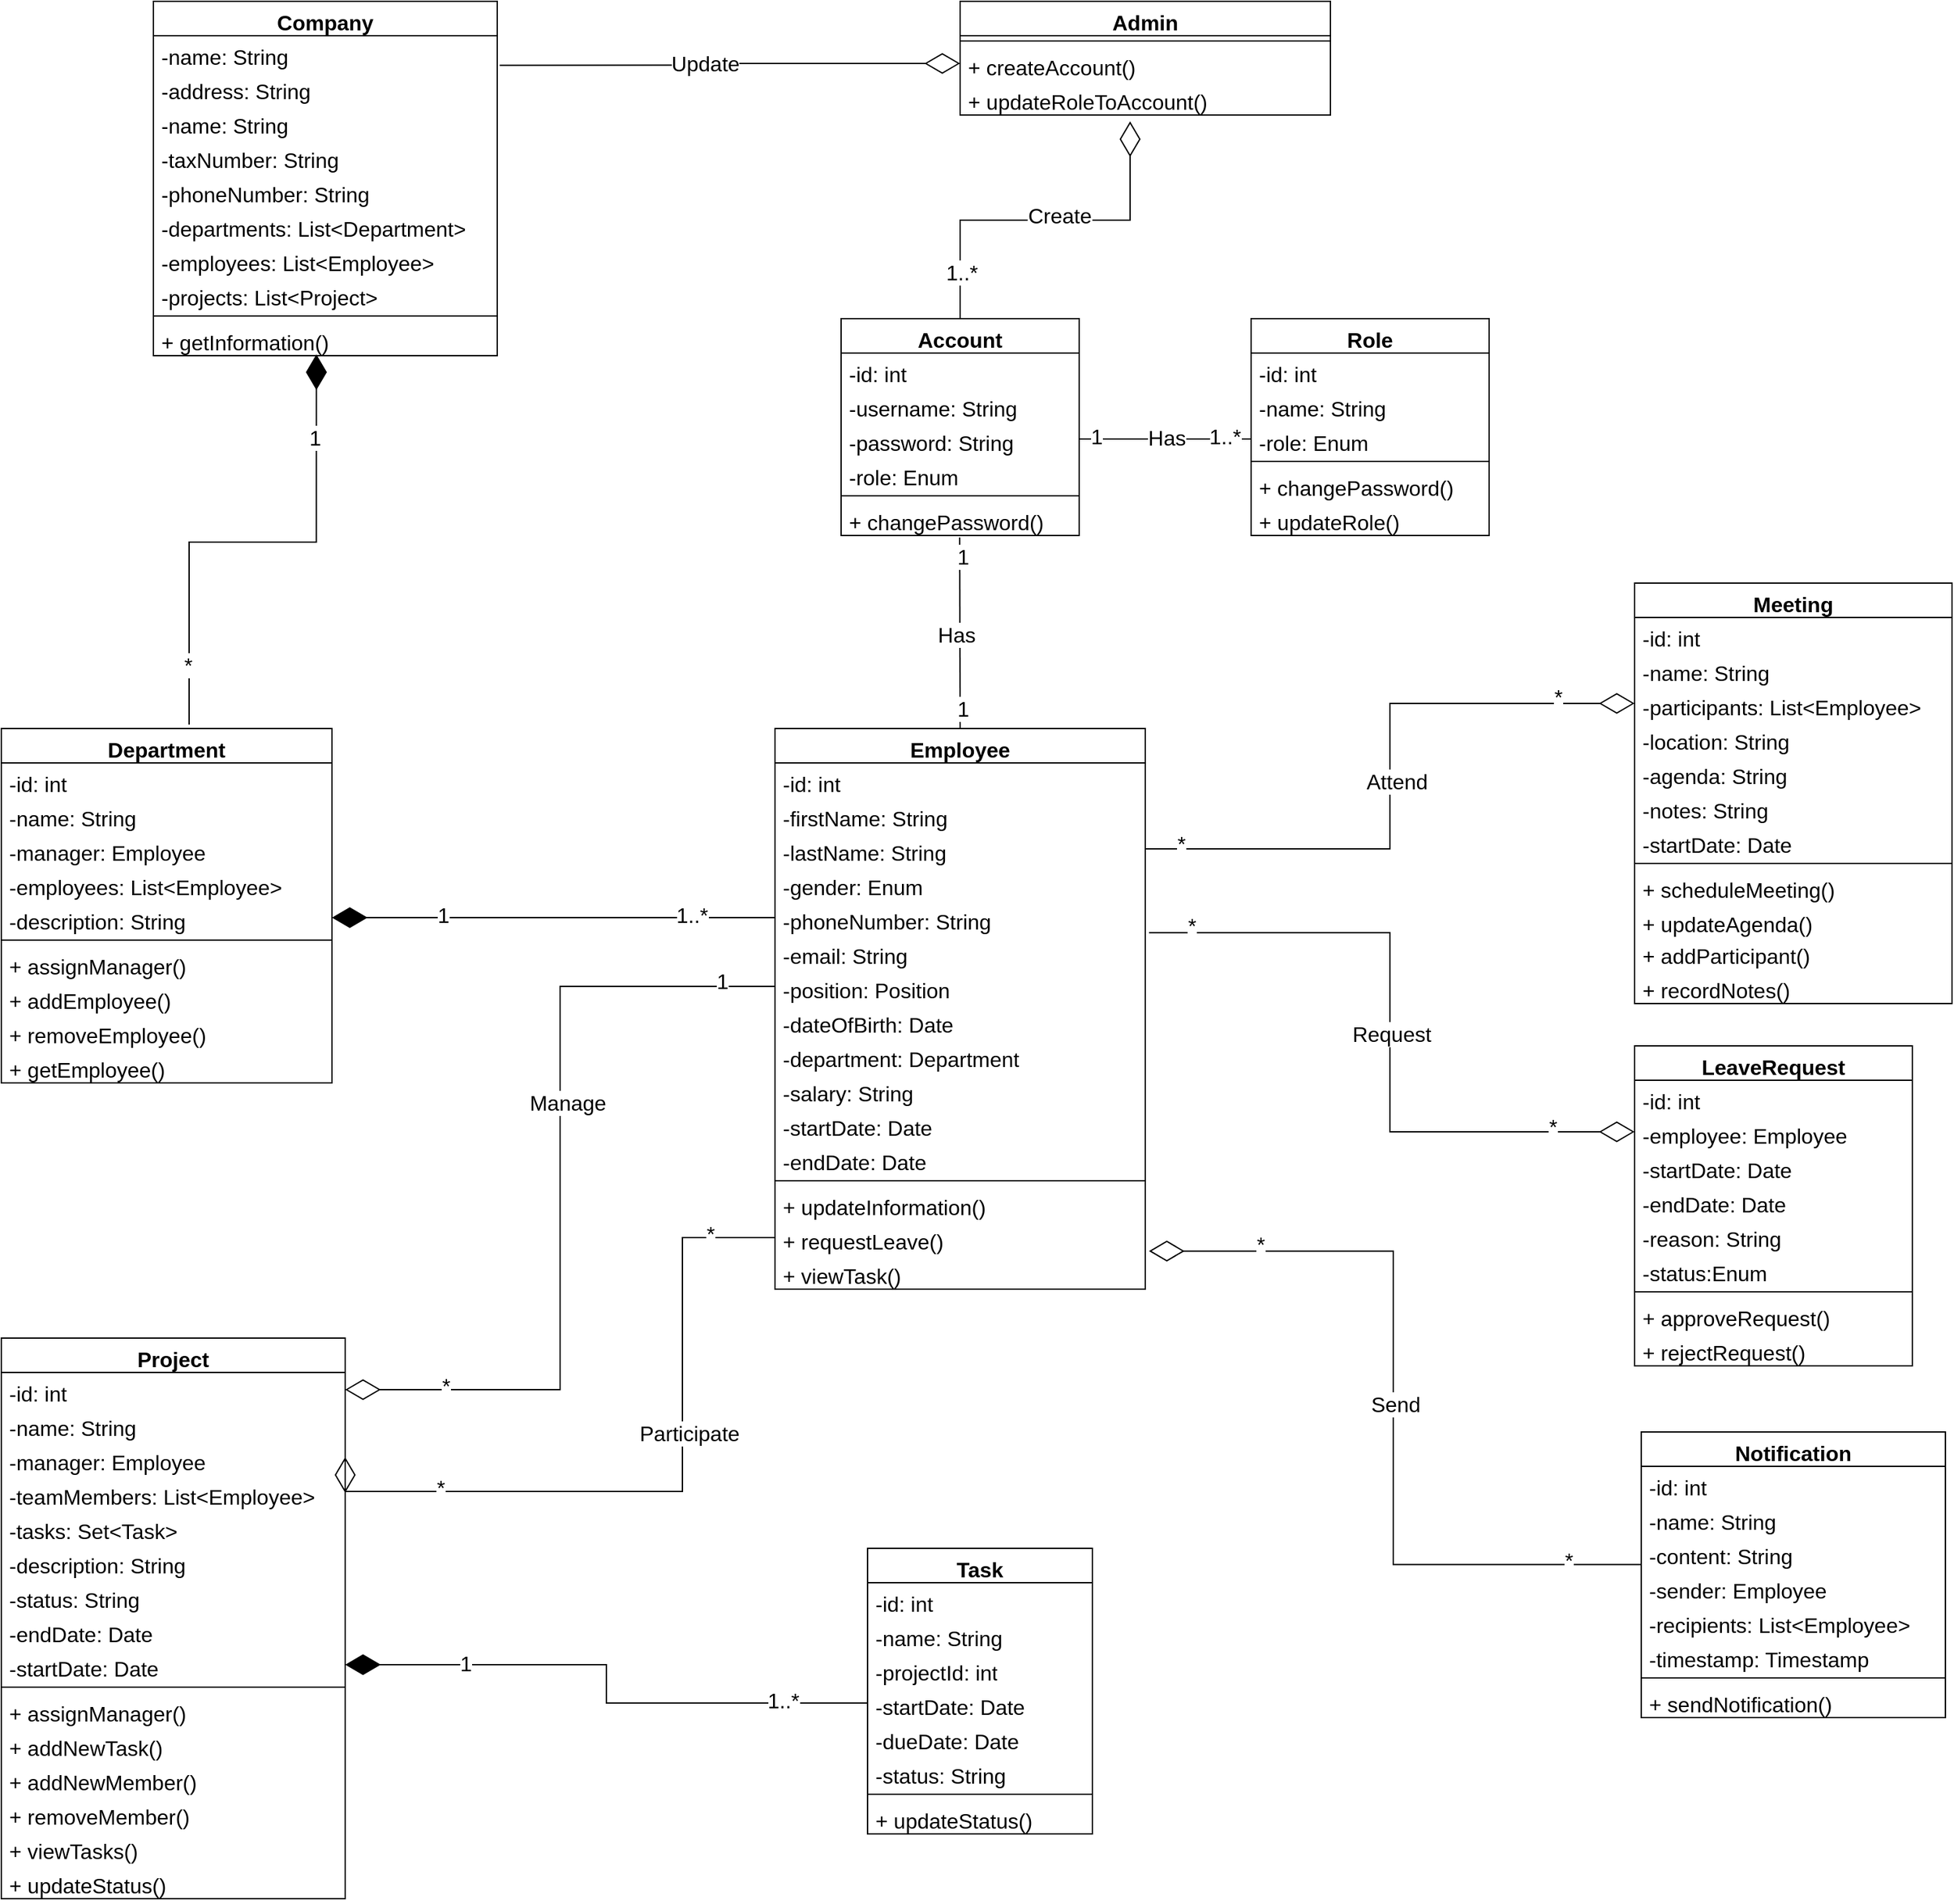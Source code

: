 <mxfile version="21.6.7" type="github">
  <diagram name="Page-1" id="ad52d381-51e7-2e0d-a935-2d0ddd2fd229">
    <mxGraphModel dx="1750" dy="3608" grid="1" gridSize="10" guides="1" tooltips="1" connect="1" arrows="1" fold="1" page="1" pageScale="1" pageWidth="1100" pageHeight="850" background="none" math="0" shadow="0">
      <root>
        <mxCell id="0" />
        <mxCell id="1" parent="0" />
        <mxCell id="5BiHEe_unOmntPOv5Vft-13" value="Company" style="swimlane;fontStyle=1;align=center;verticalAlign=top;childLayout=stackLayout;horizontal=1;startSize=26;horizontalStack=0;resizeParent=1;resizeParentMax=0;resizeLast=0;collapsible=1;marginBottom=0;whiteSpace=wrap;html=1;fontSize=16;" vertex="1" parent="1">
          <mxGeometry x="1040" y="-1860" width="260" height="268" as="geometry" />
        </mxCell>
        <mxCell id="5BiHEe_unOmntPOv5Vft-18" value="-name: String" style="text;strokeColor=none;fillColor=none;align=left;verticalAlign=top;spacingLeft=4;spacingRight=4;overflow=hidden;rotatable=0;points=[[0,0.5],[1,0.5]];portConstraint=eastwest;whiteSpace=wrap;html=1;fontSize=16;" vertex="1" parent="5BiHEe_unOmntPOv5Vft-13">
          <mxGeometry y="26" width="260" height="26" as="geometry" />
        </mxCell>
        <mxCell id="5BiHEe_unOmntPOv5Vft-14" value="-address: String" style="text;strokeColor=none;fillColor=none;align=left;verticalAlign=top;spacingLeft=4;spacingRight=4;overflow=hidden;rotatable=0;points=[[0,0.5],[1,0.5]];portConstraint=eastwest;whiteSpace=wrap;html=1;fontSize=16;" vertex="1" parent="5BiHEe_unOmntPOv5Vft-13">
          <mxGeometry y="52" width="260" height="26" as="geometry" />
        </mxCell>
        <mxCell id="5BiHEe_unOmntPOv5Vft-17" value="-name: String" style="text;strokeColor=none;fillColor=none;align=left;verticalAlign=top;spacingLeft=4;spacingRight=4;overflow=hidden;rotatable=0;points=[[0,0.5],[1,0.5]];portConstraint=eastwest;whiteSpace=wrap;html=1;fontSize=16;" vertex="1" parent="5BiHEe_unOmntPOv5Vft-13">
          <mxGeometry y="78" width="260" height="26" as="geometry" />
        </mxCell>
        <mxCell id="5BiHEe_unOmntPOv5Vft-45" value="-taxNumber:&amp;nbsp;String" style="text;strokeColor=none;fillColor=none;align=left;verticalAlign=top;spacingLeft=4;spacingRight=4;overflow=hidden;rotatable=0;points=[[0,0.5],[1,0.5]];portConstraint=eastwest;whiteSpace=wrap;html=1;fontSize=16;" vertex="1" parent="5BiHEe_unOmntPOv5Vft-13">
          <mxGeometry y="104" width="260" height="26" as="geometry" />
        </mxCell>
        <mxCell id="5BiHEe_unOmntPOv5Vft-44" value="-phoneNumber: String" style="text;strokeColor=none;fillColor=none;align=left;verticalAlign=top;spacingLeft=4;spacingRight=4;overflow=hidden;rotatable=0;points=[[0,0.5],[1,0.5]];portConstraint=eastwest;whiteSpace=wrap;html=1;fontSize=16;" vertex="1" parent="5BiHEe_unOmntPOv5Vft-13">
          <mxGeometry y="130" width="260" height="26" as="geometry" />
        </mxCell>
        <mxCell id="5BiHEe_unOmntPOv5Vft-46" value="-departments: List&amp;lt;Department&amp;gt;" style="text;strokeColor=none;fillColor=none;align=left;verticalAlign=top;spacingLeft=4;spacingRight=4;overflow=hidden;rotatable=0;points=[[0,0.5],[1,0.5]];portConstraint=eastwest;whiteSpace=wrap;html=1;fontSize=16;" vertex="1" parent="5BiHEe_unOmntPOv5Vft-13">
          <mxGeometry y="156" width="260" height="26" as="geometry" />
        </mxCell>
        <mxCell id="5BiHEe_unOmntPOv5Vft-47" value="-employees: List&amp;lt;Employee&amp;gt;" style="text;strokeColor=none;fillColor=none;align=left;verticalAlign=top;spacingLeft=4;spacingRight=4;overflow=hidden;rotatable=0;points=[[0,0.5],[1,0.5]];portConstraint=eastwest;whiteSpace=wrap;html=1;fontSize=16;" vertex="1" parent="5BiHEe_unOmntPOv5Vft-13">
          <mxGeometry y="182" width="260" height="26" as="geometry" />
        </mxCell>
        <mxCell id="5BiHEe_unOmntPOv5Vft-152" value="-projects: List&amp;lt;Project&amp;gt;" style="text;strokeColor=none;fillColor=none;align=left;verticalAlign=top;spacingLeft=4;spacingRight=4;overflow=hidden;rotatable=0;points=[[0,0.5],[1,0.5]];portConstraint=eastwest;whiteSpace=wrap;html=1;fontSize=16;" vertex="1" parent="5BiHEe_unOmntPOv5Vft-13">
          <mxGeometry y="208" width="260" height="26" as="geometry" />
        </mxCell>
        <mxCell id="5BiHEe_unOmntPOv5Vft-15" value="" style="line;strokeWidth=1;fillColor=none;align=left;verticalAlign=middle;spacingTop=-1;spacingLeft=3;spacingRight=3;rotatable=0;labelPosition=right;points=[];portConstraint=eastwest;strokeColor=inherit;fontSize=16;" vertex="1" parent="5BiHEe_unOmntPOv5Vft-13">
          <mxGeometry y="234" width="260" height="8" as="geometry" />
        </mxCell>
        <mxCell id="5BiHEe_unOmntPOv5Vft-16" value="+ getInformation()" style="text;strokeColor=none;fillColor=none;align=left;verticalAlign=top;spacingLeft=4;spacingRight=4;overflow=hidden;rotatable=0;points=[[0,0.5],[1,0.5]];portConstraint=eastwest;whiteSpace=wrap;html=1;fontSize=16;" vertex="1" parent="5BiHEe_unOmntPOv5Vft-13">
          <mxGeometry y="242" width="260" height="26" as="geometry" />
        </mxCell>
        <mxCell id="5BiHEe_unOmntPOv5Vft-20" value="Account" style="swimlane;fontStyle=1;align=center;verticalAlign=top;childLayout=stackLayout;horizontal=1;startSize=26;horizontalStack=0;resizeParent=1;resizeParentMax=0;resizeLast=0;collapsible=1;marginBottom=0;whiteSpace=wrap;html=1;fontSize=16;" vertex="1" parent="1">
          <mxGeometry x="1560" y="-1620" width="180" height="164" as="geometry" />
        </mxCell>
        <mxCell id="5BiHEe_unOmntPOv5Vft-21" value="-id: int" style="text;strokeColor=none;fillColor=none;align=left;verticalAlign=top;spacingLeft=4;spacingRight=4;overflow=hidden;rotatable=0;points=[[0,0.5],[1,0.5]];portConstraint=eastwest;whiteSpace=wrap;html=1;fontSize=16;" vertex="1" parent="5BiHEe_unOmntPOv5Vft-20">
          <mxGeometry y="26" width="180" height="26" as="geometry" />
        </mxCell>
        <mxCell id="5BiHEe_unOmntPOv5Vft-22" value="-username: String" style="text;strokeColor=none;fillColor=none;align=left;verticalAlign=top;spacingLeft=4;spacingRight=4;overflow=hidden;rotatable=0;points=[[0,0.5],[1,0.5]];portConstraint=eastwest;whiteSpace=wrap;html=1;fontSize=16;" vertex="1" parent="5BiHEe_unOmntPOv5Vft-20">
          <mxGeometry y="52" width="180" height="26" as="geometry" />
        </mxCell>
        <mxCell id="5BiHEe_unOmntPOv5Vft-26" value="-password: String" style="text;strokeColor=none;fillColor=none;align=left;verticalAlign=top;spacingLeft=4;spacingRight=4;overflow=hidden;rotatable=0;points=[[0,0.5],[1,0.5]];portConstraint=eastwest;whiteSpace=wrap;html=1;fontSize=16;" vertex="1" parent="5BiHEe_unOmntPOv5Vft-20">
          <mxGeometry y="78" width="180" height="26" as="geometry" />
        </mxCell>
        <mxCell id="5BiHEe_unOmntPOv5Vft-69" value="-role: Enum" style="text;strokeColor=none;fillColor=none;align=left;verticalAlign=top;spacingLeft=4;spacingRight=4;overflow=hidden;rotatable=0;points=[[0,0.5],[1,0.5]];portConstraint=eastwest;whiteSpace=wrap;html=1;fontSize=16;" vertex="1" parent="5BiHEe_unOmntPOv5Vft-20">
          <mxGeometry y="104" width="180" height="26" as="geometry" />
        </mxCell>
        <mxCell id="5BiHEe_unOmntPOv5Vft-23" value="" style="line;strokeWidth=1;fillColor=none;align=left;verticalAlign=middle;spacingTop=-1;spacingLeft=3;spacingRight=3;rotatable=0;labelPosition=right;points=[];portConstraint=eastwest;strokeColor=inherit;fontSize=16;" vertex="1" parent="5BiHEe_unOmntPOv5Vft-20">
          <mxGeometry y="130" width="180" height="8" as="geometry" />
        </mxCell>
        <mxCell id="5BiHEe_unOmntPOv5Vft-24" value="+ changePassword()" style="text;strokeColor=none;fillColor=none;align=left;verticalAlign=top;spacingLeft=4;spacingRight=4;overflow=hidden;rotatable=0;points=[[0,0.5],[1,0.5]];portConstraint=eastwest;whiteSpace=wrap;html=1;fontSize=16;" vertex="1" parent="5BiHEe_unOmntPOv5Vft-20">
          <mxGeometry y="138" width="180" height="26" as="geometry" />
        </mxCell>
        <mxCell id="5BiHEe_unOmntPOv5Vft-27" value="Employee" style="swimlane;fontStyle=1;align=center;verticalAlign=top;childLayout=stackLayout;horizontal=1;startSize=26;horizontalStack=0;resizeParent=1;resizeParentMax=0;resizeLast=0;collapsible=1;marginBottom=0;whiteSpace=wrap;html=1;fontSize=16;" vertex="1" parent="1">
          <mxGeometry x="1510" y="-1310" width="280" height="424" as="geometry">
            <mxRectangle x="510" y="110" width="120" height="30" as="alternateBounds" />
          </mxGeometry>
        </mxCell>
        <mxCell id="5BiHEe_unOmntPOv5Vft-28" value="-id: int" style="text;strokeColor=none;fillColor=none;align=left;verticalAlign=top;spacingLeft=4;spacingRight=4;overflow=hidden;rotatable=0;points=[[0,0.5],[1,0.5]];portConstraint=eastwest;whiteSpace=wrap;html=1;fontSize=16;" vertex="1" parent="5BiHEe_unOmntPOv5Vft-27">
          <mxGeometry y="26" width="280" height="26" as="geometry" />
        </mxCell>
        <mxCell id="5BiHEe_unOmntPOv5Vft-29" value="-firstName: String" style="text;strokeColor=none;fillColor=none;align=left;verticalAlign=top;spacingLeft=4;spacingRight=4;overflow=hidden;rotatable=0;points=[[0,0.5],[1,0.5]];portConstraint=eastwest;whiteSpace=wrap;html=1;fontSize=16;" vertex="1" parent="5BiHEe_unOmntPOv5Vft-27">
          <mxGeometry y="52" width="280" height="26" as="geometry" />
        </mxCell>
        <mxCell id="5BiHEe_unOmntPOv5Vft-34" value="-lastName: String" style="text;strokeColor=none;fillColor=none;align=left;verticalAlign=top;spacingLeft=4;spacingRight=4;overflow=hidden;rotatable=0;points=[[0,0.5],[1,0.5]];portConstraint=eastwest;whiteSpace=wrap;html=1;fontSize=16;" vertex="1" parent="5BiHEe_unOmntPOv5Vft-27">
          <mxGeometry y="78" width="280" height="26" as="geometry" />
        </mxCell>
        <mxCell id="5BiHEe_unOmntPOv5Vft-43" value="-gender: Enum" style="text;strokeColor=none;fillColor=none;align=left;verticalAlign=top;spacingLeft=4;spacingRight=4;overflow=hidden;rotatable=0;points=[[0,0.5],[1,0.5]];portConstraint=eastwest;whiteSpace=wrap;html=1;fontSize=16;" vertex="1" parent="5BiHEe_unOmntPOv5Vft-27">
          <mxGeometry y="104" width="280" height="26" as="geometry" />
        </mxCell>
        <mxCell id="5BiHEe_unOmntPOv5Vft-36" value="-phoneNumber: String" style="text;strokeColor=none;fillColor=none;align=left;verticalAlign=top;spacingLeft=4;spacingRight=4;overflow=hidden;rotatable=0;points=[[0,0.5],[1,0.5]];portConstraint=eastwest;whiteSpace=wrap;html=1;fontSize=16;" vertex="1" parent="5BiHEe_unOmntPOv5Vft-27">
          <mxGeometry y="130" width="280" height="26" as="geometry" />
        </mxCell>
        <mxCell id="5BiHEe_unOmntPOv5Vft-30" value="-email: String" style="text;strokeColor=none;fillColor=none;align=left;verticalAlign=top;spacingLeft=4;spacingRight=4;overflow=hidden;rotatable=0;points=[[0,0.5],[1,0.5]];portConstraint=eastwest;whiteSpace=wrap;html=1;fontSize=16;" vertex="1" parent="5BiHEe_unOmntPOv5Vft-27">
          <mxGeometry y="156" width="280" height="26" as="geometry" />
        </mxCell>
        <mxCell id="5BiHEe_unOmntPOv5Vft-38" value="-position: Position" style="text;strokeColor=none;fillColor=none;align=left;verticalAlign=top;spacingLeft=4;spacingRight=4;overflow=hidden;rotatable=0;points=[[0,0.5],[1,0.5]];portConstraint=eastwest;whiteSpace=wrap;html=1;fontSize=16;" vertex="1" parent="5BiHEe_unOmntPOv5Vft-27">
          <mxGeometry y="182" width="280" height="26" as="geometry" />
        </mxCell>
        <mxCell id="5BiHEe_unOmntPOv5Vft-37" value="-dateOfBirth: Date" style="text;strokeColor=none;fillColor=none;align=left;verticalAlign=top;spacingLeft=4;spacingRight=4;overflow=hidden;rotatable=0;points=[[0,0.5],[1,0.5]];portConstraint=eastwest;whiteSpace=wrap;html=1;fontSize=16;" vertex="1" parent="5BiHEe_unOmntPOv5Vft-27">
          <mxGeometry y="208" width="280" height="26" as="geometry" />
        </mxCell>
        <mxCell id="5BiHEe_unOmntPOv5Vft-39" value="-department: Department" style="text;strokeColor=none;fillColor=none;align=left;verticalAlign=top;spacingLeft=4;spacingRight=4;overflow=hidden;rotatable=0;points=[[0,0.5],[1,0.5]];portConstraint=eastwest;whiteSpace=wrap;html=1;fontSize=16;" vertex="1" parent="5BiHEe_unOmntPOv5Vft-27">
          <mxGeometry y="234" width="280" height="26" as="geometry" />
        </mxCell>
        <mxCell id="5BiHEe_unOmntPOv5Vft-40" value="-salary: String" style="text;strokeColor=none;fillColor=none;align=left;verticalAlign=top;spacingLeft=4;spacingRight=4;overflow=hidden;rotatable=0;points=[[0,0.5],[1,0.5]];portConstraint=eastwest;whiteSpace=wrap;html=1;fontSize=16;" vertex="1" parent="5BiHEe_unOmntPOv5Vft-27">
          <mxGeometry y="260" width="280" height="26" as="geometry" />
        </mxCell>
        <mxCell id="5BiHEe_unOmntPOv5Vft-41" value="-startDate: Date" style="text;strokeColor=none;fillColor=none;align=left;verticalAlign=top;spacingLeft=4;spacingRight=4;overflow=hidden;rotatable=0;points=[[0,0.5],[1,0.5]];portConstraint=eastwest;whiteSpace=wrap;html=1;fontSize=16;" vertex="1" parent="5BiHEe_unOmntPOv5Vft-27">
          <mxGeometry y="286" width="280" height="26" as="geometry" />
        </mxCell>
        <mxCell id="5BiHEe_unOmntPOv5Vft-42" value="-endDate: Date" style="text;strokeColor=none;fillColor=none;align=left;verticalAlign=top;spacingLeft=4;spacingRight=4;overflow=hidden;rotatable=0;points=[[0,0.5],[1,0.5]];portConstraint=eastwest;whiteSpace=wrap;html=1;fontSize=16;" vertex="1" parent="5BiHEe_unOmntPOv5Vft-27">
          <mxGeometry y="312" width="280" height="26" as="geometry" />
        </mxCell>
        <mxCell id="5BiHEe_unOmntPOv5Vft-31" value="" style="line;strokeWidth=1;fillColor=none;align=left;verticalAlign=middle;spacingTop=-1;spacingLeft=3;spacingRight=3;rotatable=0;labelPosition=right;points=[];portConstraint=eastwest;strokeColor=inherit;fontSize=16;" vertex="1" parent="5BiHEe_unOmntPOv5Vft-27">
          <mxGeometry y="338" width="280" height="8" as="geometry" />
        </mxCell>
        <mxCell id="5BiHEe_unOmntPOv5Vft-32" value="+ updateInformation()" style="text;strokeColor=none;fillColor=none;align=left;verticalAlign=top;spacingLeft=4;spacingRight=4;overflow=hidden;rotatable=0;points=[[0,0.5],[1,0.5]];portConstraint=eastwest;whiteSpace=wrap;html=1;fontSize=16;" vertex="1" parent="5BiHEe_unOmntPOv5Vft-27">
          <mxGeometry y="346" width="280" height="26" as="geometry" />
        </mxCell>
        <mxCell id="5BiHEe_unOmntPOv5Vft-148" value="+ requestLeave()" style="text;strokeColor=none;fillColor=none;align=left;verticalAlign=top;spacingLeft=4;spacingRight=4;overflow=hidden;rotatable=0;points=[[0,0.5],[1,0.5]];portConstraint=eastwest;whiteSpace=wrap;html=1;fontSize=16;" vertex="1" parent="5BiHEe_unOmntPOv5Vft-27">
          <mxGeometry y="372" width="280" height="26" as="geometry" />
        </mxCell>
        <mxCell id="5BiHEe_unOmntPOv5Vft-157" value="+ viewTask()" style="text;strokeColor=none;fillColor=none;align=left;verticalAlign=top;spacingLeft=4;spacingRight=4;overflow=hidden;rotatable=0;points=[[0,0.5],[1,0.5]];portConstraint=eastwest;whiteSpace=wrap;html=1;fontSize=16;" vertex="1" parent="5BiHEe_unOmntPOv5Vft-27">
          <mxGeometry y="398" width="280" height="26" as="geometry" />
        </mxCell>
        <mxCell id="5BiHEe_unOmntPOv5Vft-58" value="Department" style="swimlane;fontStyle=1;align=center;verticalAlign=top;childLayout=stackLayout;horizontal=1;startSize=26;horizontalStack=0;resizeParent=1;resizeParentMax=0;resizeLast=0;collapsible=1;marginBottom=0;whiteSpace=wrap;html=1;fontSize=16;" vertex="1" parent="1">
          <mxGeometry x="925" y="-1310" width="250" height="268" as="geometry" />
        </mxCell>
        <mxCell id="5BiHEe_unOmntPOv5Vft-68" value="-id: int" style="text;strokeColor=none;fillColor=none;align=left;verticalAlign=top;spacingLeft=4;spacingRight=4;overflow=hidden;rotatable=0;points=[[0,0.5],[1,0.5]];portConstraint=eastwest;whiteSpace=wrap;html=1;fontSize=16;" vertex="1" parent="5BiHEe_unOmntPOv5Vft-58">
          <mxGeometry y="26" width="250" height="26" as="geometry" />
        </mxCell>
        <mxCell id="5BiHEe_unOmntPOv5Vft-59" value="-name: String" style="text;strokeColor=none;fillColor=none;align=left;verticalAlign=top;spacingLeft=4;spacingRight=4;overflow=hidden;rotatable=0;points=[[0,0.5],[1,0.5]];portConstraint=eastwest;whiteSpace=wrap;html=1;fontSize=16;" vertex="1" parent="5BiHEe_unOmntPOv5Vft-58">
          <mxGeometry y="52" width="250" height="26" as="geometry" />
        </mxCell>
        <mxCell id="5BiHEe_unOmntPOv5Vft-60" value="-manager: Employee" style="text;strokeColor=none;fillColor=none;align=left;verticalAlign=top;spacingLeft=4;spacingRight=4;overflow=hidden;rotatable=0;points=[[0,0.5],[1,0.5]];portConstraint=eastwest;whiteSpace=wrap;html=1;fontSize=16;" vertex="1" parent="5BiHEe_unOmntPOv5Vft-58">
          <mxGeometry y="78" width="250" height="26" as="geometry" />
        </mxCell>
        <mxCell id="5BiHEe_unOmntPOv5Vft-61" value="-employees: List&amp;lt;Employee&amp;gt;" style="text;strokeColor=none;fillColor=none;align=left;verticalAlign=top;spacingLeft=4;spacingRight=4;overflow=hidden;rotatable=0;points=[[0,0.5],[1,0.5]];portConstraint=eastwest;whiteSpace=wrap;html=1;fontSize=16;" vertex="1" parent="5BiHEe_unOmntPOv5Vft-58">
          <mxGeometry y="104" width="250" height="26" as="geometry" />
        </mxCell>
        <mxCell id="5BiHEe_unOmntPOv5Vft-64" value="-description: String" style="text;strokeColor=none;fillColor=none;align=left;verticalAlign=top;spacingLeft=4;spacingRight=4;overflow=hidden;rotatable=0;points=[[0,0.5],[1,0.5]];portConstraint=eastwest;whiteSpace=wrap;html=1;fontSize=16;" vertex="1" parent="5BiHEe_unOmntPOv5Vft-58">
          <mxGeometry y="130" width="250" height="26" as="geometry" />
        </mxCell>
        <mxCell id="5BiHEe_unOmntPOv5Vft-66" value="" style="line;strokeWidth=1;fillColor=none;align=left;verticalAlign=middle;spacingTop=-1;spacingLeft=3;spacingRight=3;rotatable=0;labelPosition=right;points=[];portConstraint=eastwest;strokeColor=inherit;fontSize=16;" vertex="1" parent="5BiHEe_unOmntPOv5Vft-58">
          <mxGeometry y="156" width="250" height="8" as="geometry" />
        </mxCell>
        <mxCell id="5BiHEe_unOmntPOv5Vft-156" value="+&amp;nbsp;assignManager()" style="text;strokeColor=none;fillColor=none;align=left;verticalAlign=top;spacingLeft=4;spacingRight=4;overflow=hidden;rotatable=0;points=[[0,0.5],[1,0.5]];portConstraint=eastwest;whiteSpace=wrap;html=1;fontSize=16;" vertex="1" parent="5BiHEe_unOmntPOv5Vft-58">
          <mxGeometry y="164" width="250" height="26" as="geometry" />
        </mxCell>
        <mxCell id="5BiHEe_unOmntPOv5Vft-67" value="+ addEmployee()" style="text;strokeColor=none;fillColor=none;align=left;verticalAlign=top;spacingLeft=4;spacingRight=4;overflow=hidden;rotatable=0;points=[[0,0.5],[1,0.5]];portConstraint=eastwest;whiteSpace=wrap;html=1;fontSize=16;" vertex="1" parent="5BiHEe_unOmntPOv5Vft-58">
          <mxGeometry y="190" width="250" height="26" as="geometry" />
        </mxCell>
        <mxCell id="5BiHEe_unOmntPOv5Vft-150" value="+ removeEmployee()" style="text;strokeColor=none;fillColor=none;align=left;verticalAlign=top;spacingLeft=4;spacingRight=4;overflow=hidden;rotatable=0;points=[[0,0.5],[1,0.5]];portConstraint=eastwest;whiteSpace=wrap;html=1;fontSize=16;" vertex="1" parent="5BiHEe_unOmntPOv5Vft-58">
          <mxGeometry y="216" width="250" height="26" as="geometry" />
        </mxCell>
        <mxCell id="5BiHEe_unOmntPOv5Vft-151" value="+ getEmployee()" style="text;strokeColor=none;fillColor=none;align=left;verticalAlign=top;spacingLeft=4;spacingRight=4;overflow=hidden;rotatable=0;points=[[0,0.5],[1,0.5]];portConstraint=eastwest;whiteSpace=wrap;html=1;fontSize=16;" vertex="1" parent="5BiHEe_unOmntPOv5Vft-58">
          <mxGeometry y="242" width="250" height="26" as="geometry" />
        </mxCell>
        <mxCell id="5BiHEe_unOmntPOv5Vft-87" value="Project" style="swimlane;fontStyle=1;align=center;verticalAlign=top;childLayout=stackLayout;horizontal=1;startSize=26;horizontalStack=0;resizeParent=1;resizeParentMax=0;resizeLast=0;collapsible=1;marginBottom=0;whiteSpace=wrap;html=1;fontSize=16;" vertex="1" parent="1">
          <mxGeometry x="925" y="-849" width="260" height="424" as="geometry" />
        </mxCell>
        <mxCell id="5BiHEe_unOmntPOv5Vft-88" value="-id: int" style="text;strokeColor=none;fillColor=none;align=left;verticalAlign=top;spacingLeft=4;spacingRight=4;overflow=hidden;rotatable=0;points=[[0,0.5],[1,0.5]];portConstraint=eastwest;whiteSpace=wrap;html=1;fontSize=16;" vertex="1" parent="5BiHEe_unOmntPOv5Vft-87">
          <mxGeometry y="26" width="260" height="26" as="geometry" />
        </mxCell>
        <mxCell id="5BiHEe_unOmntPOv5Vft-89" value="-name: String" style="text;strokeColor=none;fillColor=none;align=left;verticalAlign=top;spacingLeft=4;spacingRight=4;overflow=hidden;rotatable=0;points=[[0,0.5],[1,0.5]];portConstraint=eastwest;whiteSpace=wrap;html=1;fontSize=16;" vertex="1" parent="5BiHEe_unOmntPOv5Vft-87">
          <mxGeometry y="52" width="260" height="26" as="geometry" />
        </mxCell>
        <mxCell id="5BiHEe_unOmntPOv5Vft-90" value="-manager: Employee" style="text;strokeColor=none;fillColor=none;align=left;verticalAlign=top;spacingLeft=4;spacingRight=4;overflow=hidden;rotatable=0;points=[[0,0.5],[1,0.5]];portConstraint=eastwest;whiteSpace=wrap;html=1;fontSize=16;" vertex="1" parent="5BiHEe_unOmntPOv5Vft-87">
          <mxGeometry y="78" width="260" height="26" as="geometry" />
        </mxCell>
        <mxCell id="5BiHEe_unOmntPOv5Vft-91" value="-teamMembers: List&amp;lt;Employee&amp;gt;" style="text;strokeColor=none;fillColor=none;align=left;verticalAlign=top;spacingLeft=4;spacingRight=4;overflow=hidden;rotatable=0;points=[[0,0.5],[1,0.5]];portConstraint=eastwest;whiteSpace=wrap;html=1;fontSize=16;" vertex="1" parent="5BiHEe_unOmntPOv5Vft-87">
          <mxGeometry y="104" width="260" height="26" as="geometry" />
        </mxCell>
        <mxCell id="5BiHEe_unOmntPOv5Vft-110" value="-tasks: Set&amp;lt;Task&amp;gt;" style="text;strokeColor=none;fillColor=none;align=left;verticalAlign=top;spacingLeft=4;spacingRight=4;overflow=hidden;rotatable=0;points=[[0,0.5],[1,0.5]];portConstraint=eastwest;whiteSpace=wrap;html=1;fontSize=16;" vertex="1" parent="5BiHEe_unOmntPOv5Vft-87">
          <mxGeometry y="130" width="260" height="26" as="geometry" />
        </mxCell>
        <mxCell id="5BiHEe_unOmntPOv5Vft-92" value="-description: String" style="text;strokeColor=none;fillColor=none;align=left;verticalAlign=top;spacingLeft=4;spacingRight=4;overflow=hidden;rotatable=0;points=[[0,0.5],[1,0.5]];portConstraint=eastwest;whiteSpace=wrap;html=1;fontSize=16;" vertex="1" parent="5BiHEe_unOmntPOv5Vft-87">
          <mxGeometry y="156" width="260" height="26" as="geometry" />
        </mxCell>
        <mxCell id="5BiHEe_unOmntPOv5Vft-112" value="-status: String" style="text;strokeColor=none;fillColor=none;align=left;verticalAlign=top;spacingLeft=4;spacingRight=4;overflow=hidden;rotatable=0;points=[[0,0.5],[1,0.5]];portConstraint=eastwest;whiteSpace=wrap;html=1;fontSize=16;" vertex="1" parent="5BiHEe_unOmntPOv5Vft-87">
          <mxGeometry y="182" width="260" height="26" as="geometry" />
        </mxCell>
        <mxCell id="5BiHEe_unOmntPOv5Vft-98" value="-endDate: Date" style="text;strokeColor=none;fillColor=none;align=left;verticalAlign=top;spacingLeft=4;spacingRight=4;overflow=hidden;rotatable=0;points=[[0,0.5],[1,0.5]];portConstraint=eastwest;whiteSpace=wrap;html=1;fontSize=16;" vertex="1" parent="5BiHEe_unOmntPOv5Vft-87">
          <mxGeometry y="208" width="260" height="26" as="geometry" />
        </mxCell>
        <mxCell id="5BiHEe_unOmntPOv5Vft-97" value="-startDate: Date" style="text;strokeColor=none;fillColor=none;align=left;verticalAlign=top;spacingLeft=4;spacingRight=4;overflow=hidden;rotatable=0;points=[[0,0.5],[1,0.5]];portConstraint=eastwest;whiteSpace=wrap;html=1;fontSize=16;" vertex="1" parent="5BiHEe_unOmntPOv5Vft-87">
          <mxGeometry y="234" width="260" height="26" as="geometry" />
        </mxCell>
        <mxCell id="5BiHEe_unOmntPOv5Vft-93" value="" style="line;strokeWidth=1;fillColor=none;align=left;verticalAlign=middle;spacingTop=-1;spacingLeft=3;spacingRight=3;rotatable=0;labelPosition=right;points=[];portConstraint=eastwest;strokeColor=inherit;fontSize=16;" vertex="1" parent="5BiHEe_unOmntPOv5Vft-87">
          <mxGeometry y="260" width="260" height="8" as="geometry" />
        </mxCell>
        <mxCell id="5BiHEe_unOmntPOv5Vft-163" value="+&amp;nbsp;assignManager()" style="text;strokeColor=none;fillColor=none;align=left;verticalAlign=top;spacingLeft=4;spacingRight=4;overflow=hidden;rotatable=0;points=[[0,0.5],[1,0.5]];portConstraint=eastwest;whiteSpace=wrap;html=1;fontSize=16;" vertex="1" parent="5BiHEe_unOmntPOv5Vft-87">
          <mxGeometry y="268" width="260" height="26" as="geometry" />
        </mxCell>
        <mxCell id="5BiHEe_unOmntPOv5Vft-153" value="+ addNewTask()" style="text;strokeColor=none;fillColor=none;align=left;verticalAlign=top;spacingLeft=4;spacingRight=4;overflow=hidden;rotatable=0;points=[[0,0.5],[1,0.5]];portConstraint=eastwest;whiteSpace=wrap;html=1;fontSize=16;" vertex="1" parent="5BiHEe_unOmntPOv5Vft-87">
          <mxGeometry y="294" width="260" height="26" as="geometry" />
        </mxCell>
        <mxCell id="5BiHEe_unOmntPOv5Vft-154" value="+ addNewMember()" style="text;strokeColor=none;fillColor=none;align=left;verticalAlign=top;spacingLeft=4;spacingRight=4;overflow=hidden;rotatable=0;points=[[0,0.5],[1,0.5]];portConstraint=eastwest;whiteSpace=wrap;html=1;fontSize=16;" vertex="1" parent="5BiHEe_unOmntPOv5Vft-87">
          <mxGeometry y="320" width="260" height="26" as="geometry" />
        </mxCell>
        <mxCell id="5BiHEe_unOmntPOv5Vft-155" value="+ removeMember()" style="text;strokeColor=none;fillColor=none;align=left;verticalAlign=top;spacingLeft=4;spacingRight=4;overflow=hidden;rotatable=0;points=[[0,0.5],[1,0.5]];portConstraint=eastwest;whiteSpace=wrap;html=1;fontSize=16;" vertex="1" parent="5BiHEe_unOmntPOv5Vft-87">
          <mxGeometry y="346" width="260" height="26" as="geometry" />
        </mxCell>
        <mxCell id="5BiHEe_unOmntPOv5Vft-168" value="+ viewTasks()" style="text;strokeColor=none;fillColor=none;align=left;verticalAlign=top;spacingLeft=4;spacingRight=4;overflow=hidden;rotatable=0;points=[[0,0.5],[1,0.5]];portConstraint=eastwest;whiteSpace=wrap;html=1;fontSize=16;" vertex="1" parent="5BiHEe_unOmntPOv5Vft-87">
          <mxGeometry y="372" width="260" height="26" as="geometry" />
        </mxCell>
        <mxCell id="5BiHEe_unOmntPOv5Vft-94" value="+ updateStatus()" style="text;strokeColor=none;fillColor=none;align=left;verticalAlign=top;spacingLeft=4;spacingRight=4;overflow=hidden;rotatable=0;points=[[0,0.5],[1,0.5]];portConstraint=eastwest;whiteSpace=wrap;html=1;fontSize=16;" vertex="1" parent="5BiHEe_unOmntPOv5Vft-87">
          <mxGeometry y="398" width="260" height="26" as="geometry" />
        </mxCell>
        <mxCell id="5BiHEe_unOmntPOv5Vft-99" value="Task" style="swimlane;fontStyle=1;align=center;verticalAlign=top;childLayout=stackLayout;horizontal=1;startSize=26;horizontalStack=0;resizeParent=1;resizeParentMax=0;resizeLast=0;collapsible=1;marginBottom=0;whiteSpace=wrap;html=1;fontSize=16;" vertex="1" parent="1">
          <mxGeometry x="1580" y="-690" width="170" height="216" as="geometry" />
        </mxCell>
        <mxCell id="5BiHEe_unOmntPOv5Vft-100" value="-id: int" style="text;strokeColor=none;fillColor=none;align=left;verticalAlign=top;spacingLeft=4;spacingRight=4;overflow=hidden;rotatable=0;points=[[0,0.5],[1,0.5]];portConstraint=eastwest;whiteSpace=wrap;html=1;fontSize=16;" vertex="1" parent="5BiHEe_unOmntPOv5Vft-99">
          <mxGeometry y="26" width="170" height="26" as="geometry" />
        </mxCell>
        <mxCell id="5BiHEe_unOmntPOv5Vft-101" value="-name: String" style="text;strokeColor=none;fillColor=none;align=left;verticalAlign=top;spacingLeft=4;spacingRight=4;overflow=hidden;rotatable=0;points=[[0,0.5],[1,0.5]];portConstraint=eastwest;whiteSpace=wrap;html=1;fontSize=16;" vertex="1" parent="5BiHEe_unOmntPOv5Vft-99">
          <mxGeometry y="52" width="170" height="26" as="geometry" />
        </mxCell>
        <mxCell id="5BiHEe_unOmntPOv5Vft-111" value="-projectId: int" style="text;strokeColor=none;fillColor=none;align=left;verticalAlign=top;spacingLeft=4;spacingRight=4;overflow=hidden;rotatable=0;points=[[0,0.5],[1,0.5]];portConstraint=eastwest;whiteSpace=wrap;html=1;fontSize=16;" vertex="1" parent="5BiHEe_unOmntPOv5Vft-99">
          <mxGeometry y="78" width="170" height="26" as="geometry" />
        </mxCell>
        <mxCell id="5BiHEe_unOmntPOv5Vft-106" value="-startDate: Date" style="text;strokeColor=none;fillColor=none;align=left;verticalAlign=top;spacingLeft=4;spacingRight=4;overflow=hidden;rotatable=0;points=[[0,0.5],[1,0.5]];portConstraint=eastwest;whiteSpace=wrap;html=1;fontSize=16;" vertex="1" parent="5BiHEe_unOmntPOv5Vft-99">
          <mxGeometry y="104" width="170" height="26" as="geometry" />
        </mxCell>
        <mxCell id="5BiHEe_unOmntPOv5Vft-105" value="-dueDate: Date" style="text;strokeColor=none;fillColor=none;align=left;verticalAlign=top;spacingLeft=4;spacingRight=4;overflow=hidden;rotatable=0;points=[[0,0.5],[1,0.5]];portConstraint=eastwest;whiteSpace=wrap;html=1;fontSize=16;" vertex="1" parent="5BiHEe_unOmntPOv5Vft-99">
          <mxGeometry y="130" width="170" height="26" as="geometry" />
        </mxCell>
        <mxCell id="5BiHEe_unOmntPOv5Vft-113" value="-status: String" style="text;strokeColor=none;fillColor=none;align=left;verticalAlign=top;spacingLeft=4;spacingRight=4;overflow=hidden;rotatable=0;points=[[0,0.5],[1,0.5]];portConstraint=eastwest;whiteSpace=wrap;html=1;fontSize=16;" vertex="1" parent="5BiHEe_unOmntPOv5Vft-99">
          <mxGeometry y="156" width="170" height="26" as="geometry" />
        </mxCell>
        <mxCell id="5BiHEe_unOmntPOv5Vft-107" value="" style="line;strokeWidth=1;fillColor=none;align=left;verticalAlign=middle;spacingTop=-1;spacingLeft=3;spacingRight=3;rotatable=0;labelPosition=right;points=[];portConstraint=eastwest;strokeColor=inherit;fontSize=16;" vertex="1" parent="5BiHEe_unOmntPOv5Vft-99">
          <mxGeometry y="182" width="170" height="8" as="geometry" />
        </mxCell>
        <mxCell id="5BiHEe_unOmntPOv5Vft-108" value="+ updateStatus()" style="text;strokeColor=none;fillColor=none;align=left;verticalAlign=top;spacingLeft=4;spacingRight=4;overflow=hidden;rotatable=0;points=[[0,0.5],[1,0.5]];portConstraint=eastwest;whiteSpace=wrap;html=1;fontSize=16;" vertex="1" parent="5BiHEe_unOmntPOv5Vft-99">
          <mxGeometry y="190" width="170" height="26" as="geometry" />
        </mxCell>
        <mxCell id="5BiHEe_unOmntPOv5Vft-115" value="Meeting" style="swimlane;fontStyle=1;align=center;verticalAlign=top;childLayout=stackLayout;horizontal=1;startSize=26;horizontalStack=0;resizeParent=1;resizeParentMax=0;resizeLast=0;collapsible=1;marginBottom=0;whiteSpace=wrap;html=1;fontSize=16;" vertex="1" parent="1">
          <mxGeometry x="2160" y="-1420" width="240" height="318" as="geometry" />
        </mxCell>
        <mxCell id="5BiHEe_unOmntPOv5Vft-116" value="-id: int" style="text;strokeColor=none;fillColor=none;align=left;verticalAlign=top;spacingLeft=4;spacingRight=4;overflow=hidden;rotatable=0;points=[[0,0.5],[1,0.5]];portConstraint=eastwest;whiteSpace=wrap;html=1;fontSize=16;" vertex="1" parent="5BiHEe_unOmntPOv5Vft-115">
          <mxGeometry y="26" width="240" height="26" as="geometry" />
        </mxCell>
        <mxCell id="5BiHEe_unOmntPOv5Vft-117" value="-name: String" style="text;strokeColor=none;fillColor=none;align=left;verticalAlign=top;spacingLeft=4;spacingRight=4;overflow=hidden;rotatable=0;points=[[0,0.5],[1,0.5]];portConstraint=eastwest;whiteSpace=wrap;html=1;fontSize=16;" vertex="1" parent="5BiHEe_unOmntPOv5Vft-115">
          <mxGeometry y="52" width="240" height="26" as="geometry" />
        </mxCell>
        <mxCell id="5BiHEe_unOmntPOv5Vft-118" value="-participants: List&amp;lt;Employee&amp;gt;" style="text;strokeColor=none;fillColor=none;align=left;verticalAlign=top;spacingLeft=4;spacingRight=4;overflow=hidden;rotatable=0;points=[[0,0.5],[1,0.5]];portConstraint=eastwest;whiteSpace=wrap;html=1;fontSize=16;" vertex="1" parent="5BiHEe_unOmntPOv5Vft-115">
          <mxGeometry y="78" width="240" height="26" as="geometry" />
        </mxCell>
        <mxCell id="5BiHEe_unOmntPOv5Vft-120" value="-location: String" style="text;strokeColor=none;fillColor=none;align=left;verticalAlign=top;spacingLeft=4;spacingRight=4;overflow=hidden;rotatable=0;points=[[0,0.5],[1,0.5]];portConstraint=eastwest;whiteSpace=wrap;html=1;fontSize=16;" vertex="1" parent="5BiHEe_unOmntPOv5Vft-115">
          <mxGeometry y="104" width="240" height="26" as="geometry" />
        </mxCell>
        <mxCell id="5BiHEe_unOmntPOv5Vft-121" value="-agenda: String" style="text;strokeColor=none;fillColor=none;align=left;verticalAlign=top;spacingLeft=4;spacingRight=4;overflow=hidden;rotatable=0;points=[[0,0.5],[1,0.5]];portConstraint=eastwest;whiteSpace=wrap;html=1;fontSize=16;" vertex="1" parent="5BiHEe_unOmntPOv5Vft-115">
          <mxGeometry y="130" width="240" height="26" as="geometry" />
        </mxCell>
        <mxCell id="5BiHEe_unOmntPOv5Vft-122" value="-notes: String" style="text;strokeColor=none;fillColor=none;align=left;verticalAlign=top;spacingLeft=4;spacingRight=4;overflow=hidden;rotatable=0;points=[[0,0.5],[1,0.5]];portConstraint=eastwest;whiteSpace=wrap;html=1;fontSize=16;" vertex="1" parent="5BiHEe_unOmntPOv5Vft-115">
          <mxGeometry y="156" width="240" height="26" as="geometry" />
        </mxCell>
        <mxCell id="5BiHEe_unOmntPOv5Vft-124" value="-startDate: Date" style="text;strokeColor=none;fillColor=none;align=left;verticalAlign=top;spacingLeft=4;spacingRight=4;overflow=hidden;rotatable=0;points=[[0,0.5],[1,0.5]];portConstraint=eastwest;whiteSpace=wrap;html=1;fontSize=16;" vertex="1" parent="5BiHEe_unOmntPOv5Vft-115">
          <mxGeometry y="182" width="240" height="26" as="geometry" />
        </mxCell>
        <mxCell id="5BiHEe_unOmntPOv5Vft-125" value="" style="line;strokeWidth=1;fillColor=none;align=left;verticalAlign=middle;spacingTop=-1;spacingLeft=3;spacingRight=3;rotatable=0;labelPosition=right;points=[];portConstraint=eastwest;strokeColor=inherit;fontSize=16;" vertex="1" parent="5BiHEe_unOmntPOv5Vft-115">
          <mxGeometry y="208" width="240" height="8" as="geometry" />
        </mxCell>
        <mxCell id="5BiHEe_unOmntPOv5Vft-165" value="+ scheduleMeeting()" style="text;strokeColor=none;fillColor=none;align=left;verticalAlign=top;spacingLeft=4;spacingRight=4;overflow=hidden;rotatable=0;points=[[0,0.5],[1,0.5]];portConstraint=eastwest;whiteSpace=wrap;html=1;fontSize=16;" vertex="1" parent="5BiHEe_unOmntPOv5Vft-115">
          <mxGeometry y="216" width="240" height="26" as="geometry" />
        </mxCell>
        <mxCell id="5BiHEe_unOmntPOv5Vft-126" value="+ updateAgenda()" style="text;strokeColor=none;fillColor=none;align=left;verticalAlign=top;spacingLeft=4;spacingRight=4;overflow=hidden;rotatable=0;points=[[0,0.5],[1,0.5]];portConstraint=eastwest;whiteSpace=wrap;html=1;fontSize=16;" vertex="1" parent="5BiHEe_unOmntPOv5Vft-115">
          <mxGeometry y="242" width="240" height="24" as="geometry" />
        </mxCell>
        <mxCell id="5BiHEe_unOmntPOv5Vft-166" value="+ addParticipant()" style="text;strokeColor=none;fillColor=none;align=left;verticalAlign=top;spacingLeft=4;spacingRight=4;overflow=hidden;rotatable=0;points=[[0,0.5],[1,0.5]];portConstraint=eastwest;whiteSpace=wrap;html=1;fontSize=16;" vertex="1" parent="5BiHEe_unOmntPOv5Vft-115">
          <mxGeometry y="266" width="240" height="26" as="geometry" />
        </mxCell>
        <mxCell id="5BiHEe_unOmntPOv5Vft-167" value="+ recordNotes()" style="text;strokeColor=none;fillColor=none;align=left;verticalAlign=top;spacingLeft=4;spacingRight=4;overflow=hidden;rotatable=0;points=[[0,0.5],[1,0.5]];portConstraint=eastwest;whiteSpace=wrap;html=1;fontSize=16;" vertex="1" parent="5BiHEe_unOmntPOv5Vft-115">
          <mxGeometry y="292" width="240" height="26" as="geometry" />
        </mxCell>
        <mxCell id="5BiHEe_unOmntPOv5Vft-127" value="Notification" style="swimlane;fontStyle=1;align=center;verticalAlign=top;childLayout=stackLayout;horizontal=1;startSize=26;horizontalStack=0;resizeParent=1;resizeParentMax=0;resizeLast=0;collapsible=1;marginBottom=0;whiteSpace=wrap;html=1;fontSize=16;" vertex="1" parent="1">
          <mxGeometry x="2165" y="-778" width="230" height="216" as="geometry" />
        </mxCell>
        <mxCell id="5BiHEe_unOmntPOv5Vft-128" value="-id: int" style="text;strokeColor=none;fillColor=none;align=left;verticalAlign=top;spacingLeft=4;spacingRight=4;overflow=hidden;rotatable=0;points=[[0,0.5],[1,0.5]];portConstraint=eastwest;whiteSpace=wrap;html=1;fontSize=16;" vertex="1" parent="5BiHEe_unOmntPOv5Vft-127">
          <mxGeometry y="26" width="230" height="26" as="geometry" />
        </mxCell>
        <mxCell id="5BiHEe_unOmntPOv5Vft-129" value="-name: String" style="text;strokeColor=none;fillColor=none;align=left;verticalAlign=top;spacingLeft=4;spacingRight=4;overflow=hidden;rotatable=0;points=[[0,0.5],[1,0.5]];portConstraint=eastwest;whiteSpace=wrap;html=1;fontSize=16;" vertex="1" parent="5BiHEe_unOmntPOv5Vft-127">
          <mxGeometry y="52" width="230" height="26" as="geometry" />
        </mxCell>
        <mxCell id="5BiHEe_unOmntPOv5Vft-130" value="-content: String" style="text;strokeColor=none;fillColor=none;align=left;verticalAlign=top;spacingLeft=4;spacingRight=4;overflow=hidden;rotatable=0;points=[[0,0.5],[1,0.5]];portConstraint=eastwest;whiteSpace=wrap;html=1;fontSize=16;" vertex="1" parent="5BiHEe_unOmntPOv5Vft-127">
          <mxGeometry y="78" width="230" height="26" as="geometry" />
        </mxCell>
        <mxCell id="5BiHEe_unOmntPOv5Vft-131" value="-sender: Employee" style="text;strokeColor=none;fillColor=none;align=left;verticalAlign=top;spacingLeft=4;spacingRight=4;overflow=hidden;rotatable=0;points=[[0,0.5],[1,0.5]];portConstraint=eastwest;whiteSpace=wrap;html=1;fontSize=16;" vertex="1" parent="5BiHEe_unOmntPOv5Vft-127">
          <mxGeometry y="104" width="230" height="26" as="geometry" />
        </mxCell>
        <mxCell id="5BiHEe_unOmntPOv5Vft-132" value="-recipients: List&amp;lt;Employee&amp;gt;" style="text;strokeColor=none;fillColor=none;align=left;verticalAlign=top;spacingLeft=4;spacingRight=4;overflow=hidden;rotatable=0;points=[[0,0.5],[1,0.5]];portConstraint=eastwest;whiteSpace=wrap;html=1;fontSize=16;" vertex="1" parent="5BiHEe_unOmntPOv5Vft-127">
          <mxGeometry y="130" width="230" height="26" as="geometry" />
        </mxCell>
        <mxCell id="5BiHEe_unOmntPOv5Vft-133" value="-timestamp: Timestamp" style="text;strokeColor=none;fillColor=none;align=left;verticalAlign=top;spacingLeft=4;spacingRight=4;overflow=hidden;rotatable=0;points=[[0,0.5],[1,0.5]];portConstraint=eastwest;whiteSpace=wrap;html=1;fontSize=16;" vertex="1" parent="5BiHEe_unOmntPOv5Vft-127">
          <mxGeometry y="156" width="230" height="26" as="geometry" />
        </mxCell>
        <mxCell id="5BiHEe_unOmntPOv5Vft-135" value="" style="line;strokeWidth=1;fillColor=none;align=left;verticalAlign=middle;spacingTop=-1;spacingLeft=3;spacingRight=3;rotatable=0;labelPosition=right;points=[];portConstraint=eastwest;strokeColor=inherit;fontSize=16;" vertex="1" parent="5BiHEe_unOmntPOv5Vft-127">
          <mxGeometry y="182" width="230" height="8" as="geometry" />
        </mxCell>
        <mxCell id="5BiHEe_unOmntPOv5Vft-136" value="+ sendNotification()" style="text;strokeColor=none;fillColor=none;align=left;verticalAlign=top;spacingLeft=4;spacingRight=4;overflow=hidden;rotatable=0;points=[[0,0.5],[1,0.5]];portConstraint=eastwest;whiteSpace=wrap;html=1;fontSize=16;" vertex="1" parent="5BiHEe_unOmntPOv5Vft-127">
          <mxGeometry y="190" width="230" height="26" as="geometry" />
        </mxCell>
        <mxCell id="5BiHEe_unOmntPOv5Vft-137" value="LeaveRequest" style="swimlane;fontStyle=1;align=center;verticalAlign=top;childLayout=stackLayout;horizontal=1;startSize=26;horizontalStack=0;resizeParent=1;resizeParentMax=0;resizeLast=0;collapsible=1;marginBottom=0;whiteSpace=wrap;html=1;fontSize=16;" vertex="1" parent="1">
          <mxGeometry x="2160" y="-1070" width="210" height="242" as="geometry" />
        </mxCell>
        <mxCell id="5BiHEe_unOmntPOv5Vft-138" value="-id: int" style="text;strokeColor=none;fillColor=none;align=left;verticalAlign=top;spacingLeft=4;spacingRight=4;overflow=hidden;rotatable=0;points=[[0,0.5],[1,0.5]];portConstraint=eastwest;whiteSpace=wrap;html=1;fontSize=16;" vertex="1" parent="5BiHEe_unOmntPOv5Vft-137">
          <mxGeometry y="26" width="210" height="26" as="geometry" />
        </mxCell>
        <mxCell id="5BiHEe_unOmntPOv5Vft-139" value="-employee: Employee" style="text;strokeColor=none;fillColor=none;align=left;verticalAlign=top;spacingLeft=4;spacingRight=4;overflow=hidden;rotatable=0;points=[[0,0.5],[1,0.5]];portConstraint=eastwest;whiteSpace=wrap;html=1;fontSize=16;" vertex="1" parent="5BiHEe_unOmntPOv5Vft-137">
          <mxGeometry y="52" width="210" height="26" as="geometry" />
        </mxCell>
        <mxCell id="5BiHEe_unOmntPOv5Vft-140" value="-startDate: Date" style="text;strokeColor=none;fillColor=none;align=left;verticalAlign=top;spacingLeft=4;spacingRight=4;overflow=hidden;rotatable=0;points=[[0,0.5],[1,0.5]];portConstraint=eastwest;whiteSpace=wrap;html=1;fontSize=16;" vertex="1" parent="5BiHEe_unOmntPOv5Vft-137">
          <mxGeometry y="78" width="210" height="26" as="geometry" />
        </mxCell>
        <mxCell id="5BiHEe_unOmntPOv5Vft-141" value="-endDate: Date" style="text;strokeColor=none;fillColor=none;align=left;verticalAlign=top;spacingLeft=4;spacingRight=4;overflow=hidden;rotatable=0;points=[[0,0.5],[1,0.5]];portConstraint=eastwest;whiteSpace=wrap;html=1;fontSize=16;" vertex="1" parent="5BiHEe_unOmntPOv5Vft-137">
          <mxGeometry y="104" width="210" height="26" as="geometry" />
        </mxCell>
        <mxCell id="5BiHEe_unOmntPOv5Vft-142" value="-reason: String" style="text;strokeColor=none;fillColor=none;align=left;verticalAlign=top;spacingLeft=4;spacingRight=4;overflow=hidden;rotatable=0;points=[[0,0.5],[1,0.5]];portConstraint=eastwest;whiteSpace=wrap;html=1;fontSize=16;" vertex="1" parent="5BiHEe_unOmntPOv5Vft-137">
          <mxGeometry y="130" width="210" height="26" as="geometry" />
        </mxCell>
        <mxCell id="5BiHEe_unOmntPOv5Vft-143" value="-status:Enum" style="text;strokeColor=none;fillColor=none;align=left;verticalAlign=top;spacingLeft=4;spacingRight=4;overflow=hidden;rotatable=0;points=[[0,0.5],[1,0.5]];portConstraint=eastwest;whiteSpace=wrap;html=1;fontSize=16;" vertex="1" parent="5BiHEe_unOmntPOv5Vft-137">
          <mxGeometry y="156" width="210" height="26" as="geometry" />
        </mxCell>
        <mxCell id="5BiHEe_unOmntPOv5Vft-144" value="" style="line;strokeWidth=1;fillColor=none;align=left;verticalAlign=middle;spacingTop=-1;spacingLeft=3;spacingRight=3;rotatable=0;labelPosition=right;points=[];portConstraint=eastwest;strokeColor=inherit;fontSize=16;" vertex="1" parent="5BiHEe_unOmntPOv5Vft-137">
          <mxGeometry y="182" width="210" height="8" as="geometry" />
        </mxCell>
        <mxCell id="5BiHEe_unOmntPOv5Vft-158" value="+ approveRequest()" style="text;strokeColor=none;fillColor=none;align=left;verticalAlign=top;spacingLeft=4;spacingRight=4;overflow=hidden;rotatable=0;points=[[0,0.5],[1,0.5]];portConstraint=eastwest;whiteSpace=wrap;html=1;fontSize=16;" vertex="1" parent="5BiHEe_unOmntPOv5Vft-137">
          <mxGeometry y="190" width="210" height="26" as="geometry" />
        </mxCell>
        <mxCell id="5BiHEe_unOmntPOv5Vft-159" value="+ rejectRequest()" style="text;strokeColor=none;fillColor=none;align=left;verticalAlign=top;spacingLeft=4;spacingRight=4;overflow=hidden;rotatable=0;points=[[0,0.5],[1,0.5]];portConstraint=eastwest;whiteSpace=wrap;html=1;fontSize=16;" vertex="1" parent="5BiHEe_unOmntPOv5Vft-137">
          <mxGeometry y="216" width="210" height="26" as="geometry" />
        </mxCell>
        <mxCell id="5BiHEe_unOmntPOv5Vft-195" value="Admin" style="swimlane;fontStyle=1;align=center;verticalAlign=top;childLayout=stackLayout;horizontal=1;startSize=26;horizontalStack=0;resizeParent=1;resizeParentMax=0;resizeLast=0;collapsible=1;marginBottom=0;whiteSpace=wrap;html=1;fontSize=16;" vertex="1" parent="1">
          <mxGeometry x="1650" y="-1860" width="280" height="86" as="geometry">
            <mxRectangle x="510" y="110" width="120" height="30" as="alternateBounds" />
          </mxGeometry>
        </mxCell>
        <mxCell id="5BiHEe_unOmntPOv5Vft-197" value="" style="line;strokeWidth=1;fillColor=none;align=left;verticalAlign=middle;spacingTop=-1;spacingLeft=3;spacingRight=3;rotatable=0;labelPosition=right;points=[];portConstraint=eastwest;strokeColor=inherit;fontSize=16;" vertex="1" parent="5BiHEe_unOmntPOv5Vft-195">
          <mxGeometry y="26" width="280" height="8" as="geometry" />
        </mxCell>
        <mxCell id="5BiHEe_unOmntPOv5Vft-198" value="+ createAccount()" style="text;strokeColor=none;fillColor=none;align=left;verticalAlign=top;spacingLeft=4;spacingRight=4;overflow=hidden;rotatable=0;points=[[0,0.5],[1,0.5]];portConstraint=eastwest;whiteSpace=wrap;html=1;fontSize=16;" vertex="1" parent="5BiHEe_unOmntPOv5Vft-195">
          <mxGeometry y="34" width="280" height="26" as="geometry" />
        </mxCell>
        <mxCell id="5BiHEe_unOmntPOv5Vft-199" value="+ updateRoleToAccount()" style="text;strokeColor=none;fillColor=none;align=left;verticalAlign=top;spacingLeft=4;spacingRight=4;overflow=hidden;rotatable=0;points=[[0,0.5],[1,0.5]];portConstraint=eastwest;whiteSpace=wrap;html=1;fontSize=16;" vertex="1" parent="5BiHEe_unOmntPOv5Vft-195">
          <mxGeometry y="60" width="280" height="26" as="geometry" />
        </mxCell>
        <mxCell id="5BiHEe_unOmntPOv5Vft-213" value="" style="endArrow=diamondThin;endFill=0;endSize=24;html=1;rounded=0;fontSize=12;exitX=0.5;exitY=0;exitDx=0;exitDy=0;entryX=0.459;entryY=1.183;entryDx=0;entryDy=0;entryPerimeter=0;edgeStyle=elbowEdgeStyle;elbow=vertical;" edge="1" parent="1" source="5BiHEe_unOmntPOv5Vft-20" target="5BiHEe_unOmntPOv5Vft-199">
          <mxGeometry width="160" relative="1" as="geometry">
            <mxPoint x="1200" y="-1500" as="sourcePoint" />
            <mxPoint x="1360" y="-1500" as="targetPoint" />
          </mxGeometry>
        </mxCell>
        <mxCell id="5BiHEe_unOmntPOv5Vft-214" value="1..*" style="edgeLabel;html=1;align=center;verticalAlign=middle;resizable=0;points=[];fontSize=16;" vertex="1" connectable="0" parent="5BiHEe_unOmntPOv5Vft-213">
          <mxGeometry x="-0.739" y="3" relative="1" as="geometry">
            <mxPoint x="4" y="1" as="offset" />
          </mxGeometry>
        </mxCell>
        <mxCell id="5BiHEe_unOmntPOv5Vft-215" value="Create" style="edgeLabel;html=1;align=center;verticalAlign=middle;resizable=0;points=[];fontSize=16;" vertex="1" connectable="0" parent="5BiHEe_unOmntPOv5Vft-213">
          <mxGeometry x="0.072" y="4" relative="1" as="geometry">
            <mxPoint as="offset" />
          </mxGeometry>
        </mxCell>
        <mxCell id="5BiHEe_unOmntPOv5Vft-217" value="" style="endArrow=none;html=1;rounded=0;fontSize=12;startSize=8;endSize=8;exitX=0.5;exitY=0;exitDx=0;exitDy=0;entryX=0.498;entryY=1.06;entryDx=0;entryDy=0;entryPerimeter=0;" edge="1" parent="1" source="5BiHEe_unOmntPOv5Vft-27" target="5BiHEe_unOmntPOv5Vft-24">
          <mxGeometry width="50" height="50" relative="1" as="geometry">
            <mxPoint x="1310" y="-1300" as="sourcePoint" />
            <mxPoint x="1650" y="-1430" as="targetPoint" />
          </mxGeometry>
        </mxCell>
        <mxCell id="5BiHEe_unOmntPOv5Vft-218" value="Has" style="edgeLabel;html=1;align=center;verticalAlign=middle;resizable=0;points=[];fontSize=16;" vertex="1" connectable="0" parent="5BiHEe_unOmntPOv5Vft-217">
          <mxGeometry x="-0.011" y="3" relative="1" as="geometry">
            <mxPoint as="offset" />
          </mxGeometry>
        </mxCell>
        <mxCell id="5BiHEe_unOmntPOv5Vft-230" value="1" style="edgeLabel;html=1;align=center;verticalAlign=middle;resizable=0;points=[];fontSize=16;" vertex="1" connectable="0" parent="5BiHEe_unOmntPOv5Vft-217">
          <mxGeometry x="0.806" relative="1" as="geometry">
            <mxPoint x="2" as="offset" />
          </mxGeometry>
        </mxCell>
        <mxCell id="5BiHEe_unOmntPOv5Vft-231" value="1" style="edgeLabel;html=1;align=center;verticalAlign=middle;resizable=0;points=[];fontSize=16;" vertex="1" connectable="0" parent="5BiHEe_unOmntPOv5Vft-217">
          <mxGeometry x="-0.79" relative="1" as="geometry">
            <mxPoint x="2" as="offset" />
          </mxGeometry>
        </mxCell>
        <mxCell id="5BiHEe_unOmntPOv5Vft-219" value="Role" style="swimlane;fontStyle=1;align=center;verticalAlign=top;childLayout=stackLayout;horizontal=1;startSize=26;horizontalStack=0;resizeParent=1;resizeParentMax=0;resizeLast=0;collapsible=1;marginBottom=0;whiteSpace=wrap;html=1;fontSize=16;" vertex="1" parent="1">
          <mxGeometry x="1870" y="-1620" width="180" height="164" as="geometry" />
        </mxCell>
        <mxCell id="5BiHEe_unOmntPOv5Vft-220" value="-id: int" style="text;strokeColor=none;fillColor=none;align=left;verticalAlign=top;spacingLeft=4;spacingRight=4;overflow=hidden;rotatable=0;points=[[0,0.5],[1,0.5]];portConstraint=eastwest;whiteSpace=wrap;html=1;fontSize=16;" vertex="1" parent="5BiHEe_unOmntPOv5Vft-219">
          <mxGeometry y="26" width="180" height="26" as="geometry" />
        </mxCell>
        <mxCell id="5BiHEe_unOmntPOv5Vft-221" value="-name: String" style="text;strokeColor=none;fillColor=none;align=left;verticalAlign=top;spacingLeft=4;spacingRight=4;overflow=hidden;rotatable=0;points=[[0,0.5],[1,0.5]];portConstraint=eastwest;whiteSpace=wrap;html=1;fontSize=16;" vertex="1" parent="5BiHEe_unOmntPOv5Vft-219">
          <mxGeometry y="52" width="180" height="26" as="geometry" />
        </mxCell>
        <mxCell id="5BiHEe_unOmntPOv5Vft-223" value="-role: Enum" style="text;strokeColor=none;fillColor=none;align=left;verticalAlign=top;spacingLeft=4;spacingRight=4;overflow=hidden;rotatable=0;points=[[0,0.5],[1,0.5]];portConstraint=eastwest;whiteSpace=wrap;html=1;fontSize=16;" vertex="1" parent="5BiHEe_unOmntPOv5Vft-219">
          <mxGeometry y="78" width="180" height="26" as="geometry" />
        </mxCell>
        <mxCell id="5BiHEe_unOmntPOv5Vft-224" value="" style="line;strokeWidth=1;fillColor=none;align=left;verticalAlign=middle;spacingTop=-1;spacingLeft=3;spacingRight=3;rotatable=0;labelPosition=right;points=[];portConstraint=eastwest;strokeColor=inherit;fontSize=16;" vertex="1" parent="5BiHEe_unOmntPOv5Vft-219">
          <mxGeometry y="104" width="180" height="8" as="geometry" />
        </mxCell>
        <mxCell id="5BiHEe_unOmntPOv5Vft-225" value="+ changePassword()" style="text;strokeColor=none;fillColor=none;align=left;verticalAlign=top;spacingLeft=4;spacingRight=4;overflow=hidden;rotatable=0;points=[[0,0.5],[1,0.5]];portConstraint=eastwest;whiteSpace=wrap;html=1;fontSize=16;" vertex="1" parent="5BiHEe_unOmntPOv5Vft-219">
          <mxGeometry y="112" width="180" height="26" as="geometry" />
        </mxCell>
        <mxCell id="5BiHEe_unOmntPOv5Vft-226" value="+ updateRole()" style="text;strokeColor=none;fillColor=none;align=left;verticalAlign=top;spacingLeft=4;spacingRight=4;overflow=hidden;rotatable=0;points=[[0,0.5],[1,0.5]];portConstraint=eastwest;whiteSpace=wrap;html=1;fontSize=16;" vertex="1" parent="5BiHEe_unOmntPOv5Vft-219">
          <mxGeometry y="138" width="180" height="26" as="geometry" />
        </mxCell>
        <mxCell id="5BiHEe_unOmntPOv5Vft-228" value="" style="endArrow=none;html=1;rounded=0;fontSize=12;startSize=8;endSize=8;exitX=0;exitY=0.5;exitDx=0;exitDy=0;entryX=1;entryY=0.5;entryDx=0;entryDy=0;" edge="1" parent="1" source="5BiHEe_unOmntPOv5Vft-223" target="5BiHEe_unOmntPOv5Vft-26">
          <mxGeometry width="50" height="50" relative="1" as="geometry">
            <mxPoint x="1660" y="-1340" as="sourcePoint" />
            <mxPoint x="1660" y="-1444" as="targetPoint" />
          </mxGeometry>
        </mxCell>
        <mxCell id="5BiHEe_unOmntPOv5Vft-229" value="Has" style="edgeLabel;html=1;align=center;verticalAlign=middle;resizable=0;points=[];fontSize=16;" vertex="1" connectable="0" parent="5BiHEe_unOmntPOv5Vft-228">
          <mxGeometry x="-0.011" y="3" relative="1" as="geometry">
            <mxPoint y="-4" as="offset" />
          </mxGeometry>
        </mxCell>
        <mxCell id="5BiHEe_unOmntPOv5Vft-232" value="1" style="edgeLabel;html=1;align=center;verticalAlign=middle;resizable=0;points=[];fontSize=16;" vertex="1" connectable="0" parent="5BiHEe_unOmntPOv5Vft-228">
          <mxGeometry x="0.833" y="1" relative="1" as="geometry">
            <mxPoint x="2" y="-3" as="offset" />
          </mxGeometry>
        </mxCell>
        <mxCell id="5BiHEe_unOmntPOv5Vft-233" value="1..*" style="edgeLabel;html=1;align=center;verticalAlign=middle;resizable=0;points=[];fontSize=16;" vertex="1" connectable="0" parent="5BiHEe_unOmntPOv5Vft-228">
          <mxGeometry x="-0.749" relative="1" as="geometry">
            <mxPoint x="-4" y="-2" as="offset" />
          </mxGeometry>
        </mxCell>
        <mxCell id="5BiHEe_unOmntPOv5Vft-235" value="" style="endArrow=diamondThin;endFill=1;endSize=24;html=1;rounded=0;fontSize=12;entryX=0.474;entryY=0.962;entryDx=0;entryDy=0;entryPerimeter=0;exitX=0.568;exitY=-0.011;exitDx=0;exitDy=0;exitPerimeter=0;edgeStyle=orthogonalEdgeStyle;" edge="1" parent="1" source="5BiHEe_unOmntPOv5Vft-58" target="5BiHEe_unOmntPOv5Vft-16">
          <mxGeometry width="160" relative="1" as="geometry">
            <mxPoint x="1460" y="-1370" as="sourcePoint" />
            <mxPoint x="1620" y="-1370" as="targetPoint" />
          </mxGeometry>
        </mxCell>
        <mxCell id="5BiHEe_unOmntPOv5Vft-236" value="*" style="edgeLabel;html=1;align=center;verticalAlign=middle;resizable=0;points=[];fontSize=16;" vertex="1" connectable="0" parent="5BiHEe_unOmntPOv5Vft-235">
          <mxGeometry x="-0.75" y="1" relative="1" as="geometry">
            <mxPoint y="2" as="offset" />
          </mxGeometry>
        </mxCell>
        <mxCell id="5BiHEe_unOmntPOv5Vft-279" value="1" style="edgeLabel;html=1;align=center;verticalAlign=middle;resizable=0;points=[];fontSize=16;" vertex="1" connectable="0" parent="5BiHEe_unOmntPOv5Vft-235">
          <mxGeometry x="0.666" y="1" relative="1" as="geometry">
            <mxPoint as="offset" />
          </mxGeometry>
        </mxCell>
        <mxCell id="5BiHEe_unOmntPOv5Vft-237" value="" style="endArrow=diamondThin;endFill=1;endSize=24;html=1;rounded=0;fontSize=12;entryX=1;entryY=0.5;entryDx=0;entryDy=0;exitX=0;exitY=0.5;exitDx=0;exitDy=0;edgeStyle=orthogonalEdgeStyle;" edge="1" parent="1" source="5BiHEe_unOmntPOv5Vft-36" target="5BiHEe_unOmntPOv5Vft-64">
          <mxGeometry width="160" relative="1" as="geometry">
            <mxPoint x="1710" y="-1380" as="sourcePoint" />
            <mxPoint x="1870" y="-1380" as="targetPoint" />
          </mxGeometry>
        </mxCell>
        <mxCell id="5BiHEe_unOmntPOv5Vft-240" value="1..*" style="edgeLabel;html=1;align=center;verticalAlign=middle;resizable=0;points=[];fontSize=16;" vertex="1" connectable="0" parent="5BiHEe_unOmntPOv5Vft-237">
          <mxGeometry x="-0.62" relative="1" as="geometry">
            <mxPoint y="-2" as="offset" />
          </mxGeometry>
        </mxCell>
        <mxCell id="5BiHEe_unOmntPOv5Vft-241" value="1" style="edgeLabel;html=1;align=center;verticalAlign=middle;resizable=0;points=[];fontSize=16;" vertex="1" connectable="0" parent="5BiHEe_unOmntPOv5Vft-237">
          <mxGeometry x="0.5" y="1" relative="1" as="geometry">
            <mxPoint y="-3" as="offset" />
          </mxGeometry>
        </mxCell>
        <mxCell id="5BiHEe_unOmntPOv5Vft-238" value="" style="endArrow=diamondThin;endFill=0;endSize=24;html=1;rounded=0;fontSize=12;entryX=0;entryY=0.5;entryDx=0;entryDy=0;exitX=1.007;exitY=0.859;exitDx=0;exitDy=0;exitPerimeter=0;edgeStyle=orthogonalEdgeStyle;" edge="1" parent="1" source="5BiHEe_unOmntPOv5Vft-18" target="5BiHEe_unOmntPOv5Vft-198">
          <mxGeometry width="160" relative="1" as="geometry">
            <mxPoint x="1380" y="-1810" as="sourcePoint" />
            <mxPoint x="1540" y="-1810" as="targetPoint" />
          </mxGeometry>
        </mxCell>
        <mxCell id="5BiHEe_unOmntPOv5Vft-239" value="Update" style="edgeLabel;html=1;align=center;verticalAlign=middle;resizable=0;points=[];fontSize=16;" vertex="1" connectable="0" parent="5BiHEe_unOmntPOv5Vft-238">
          <mxGeometry x="-0.15" y="-1" relative="1" as="geometry">
            <mxPoint x="6" y="-3" as="offset" />
          </mxGeometry>
        </mxCell>
        <mxCell id="5BiHEe_unOmntPOv5Vft-253" value="" style="endArrow=diamondThin;endFill=0;endSize=24;html=1;rounded=0;fontSize=12;exitX=1;exitY=0.5;exitDx=0;exitDy=0;entryX=0;entryY=0.5;entryDx=0;entryDy=0;edgeStyle=orthogonalEdgeStyle;" edge="1" parent="1" source="5BiHEe_unOmntPOv5Vft-34" target="5BiHEe_unOmntPOv5Vft-118">
          <mxGeometry width="160" relative="1" as="geometry">
            <mxPoint x="1930" y="-1220" as="sourcePoint" />
            <mxPoint x="2090" y="-1220" as="targetPoint" />
          </mxGeometry>
        </mxCell>
        <mxCell id="5BiHEe_unOmntPOv5Vft-254" value="Attend" style="edgeLabel;html=1;align=center;verticalAlign=middle;resizable=0;points=[];fontSize=16;" vertex="1" connectable="0" parent="5BiHEe_unOmntPOv5Vft-253">
          <mxGeometry x="-0.419" y="2" relative="1" as="geometry">
            <mxPoint x="50" y="-49" as="offset" />
          </mxGeometry>
        </mxCell>
        <mxCell id="5BiHEe_unOmntPOv5Vft-255" value="*" style="edgeLabel;html=1;align=center;verticalAlign=middle;resizable=0;points=[];fontSize=16;" vertex="1" connectable="0" parent="5BiHEe_unOmntPOv5Vft-253">
          <mxGeometry x="-0.875" y="-2" relative="1" as="geometry">
            <mxPoint x="-3" y="-6" as="offset" />
          </mxGeometry>
        </mxCell>
        <mxCell id="5BiHEe_unOmntPOv5Vft-257" value="*" style="edgeLabel;html=1;align=center;verticalAlign=middle;resizable=0;points=[];fontSize=16;" vertex="1" connectable="0" parent="5BiHEe_unOmntPOv5Vft-253">
          <mxGeometry x="0.759" relative="1" as="geometry">
            <mxPoint y="-5" as="offset" />
          </mxGeometry>
        </mxCell>
        <mxCell id="5BiHEe_unOmntPOv5Vft-258" value="" style="endArrow=diamondThin;endFill=0;endSize=24;html=1;rounded=0;fontSize=12;exitX=1.01;exitY=-0.061;exitDx=0;exitDy=0;entryX=0;entryY=0.5;entryDx=0;entryDy=0;edgeStyle=orthogonalEdgeStyle;exitPerimeter=0;" edge="1" parent="1" source="5BiHEe_unOmntPOv5Vft-30" target="5BiHEe_unOmntPOv5Vft-139">
          <mxGeometry width="160" relative="1" as="geometry">
            <mxPoint x="1774.74" y="-1000" as="sourcePoint" />
            <mxPoint x="2144.74" y="-1110" as="targetPoint" />
          </mxGeometry>
        </mxCell>
        <mxCell id="5BiHEe_unOmntPOv5Vft-259" value="Request" style="edgeLabel;html=1;align=center;verticalAlign=middle;resizable=0;points=[];fontSize=16;" vertex="1" connectable="0" parent="5BiHEe_unOmntPOv5Vft-258">
          <mxGeometry x="-0.419" y="2" relative="1" as="geometry">
            <mxPoint x="32" y="78" as="offset" />
          </mxGeometry>
        </mxCell>
        <mxCell id="5BiHEe_unOmntPOv5Vft-260" value="*" style="edgeLabel;html=1;align=center;verticalAlign=middle;resizable=0;points=[];fontSize=16;" vertex="1" connectable="0" parent="5BiHEe_unOmntPOv5Vft-258">
          <mxGeometry x="-0.875" y="-2" relative="1" as="geometry">
            <mxPoint x="-1" y="-8" as="offset" />
          </mxGeometry>
        </mxCell>
        <mxCell id="5BiHEe_unOmntPOv5Vft-261" value="*" style="edgeLabel;html=1;align=center;verticalAlign=middle;resizable=0;points=[];fontSize=16;" vertex="1" connectable="0" parent="5BiHEe_unOmntPOv5Vft-258">
          <mxGeometry x="0.759" relative="1" as="geometry">
            <mxPoint y="-4" as="offset" />
          </mxGeometry>
        </mxCell>
        <mxCell id="5BiHEe_unOmntPOv5Vft-262" value="" style="endArrow=diamondThin;endFill=0;endSize=24;html=1;rounded=0;fontSize=12;exitX=0;exitY=0.5;exitDx=0;exitDy=0;entryX=1;entryY=0.5;entryDx=0;entryDy=0;edgeStyle=orthogonalEdgeStyle;" edge="1" parent="1" source="5BiHEe_unOmntPOv5Vft-38" target="5BiHEe_unOmntPOv5Vft-88">
          <mxGeometry width="160" relative="1" as="geometry">
            <mxPoint x="1100" y="-980" as="sourcePoint" />
            <mxPoint x="1470" y="-1090" as="targetPoint" />
          </mxGeometry>
        </mxCell>
        <mxCell id="5BiHEe_unOmntPOv5Vft-263" value="Manage" style="edgeLabel;html=1;align=center;verticalAlign=middle;resizable=0;points=[];fontSize=16;" vertex="1" connectable="0" parent="5BiHEe_unOmntPOv5Vft-262">
          <mxGeometry x="-0.419" y="2" relative="1" as="geometry">
            <mxPoint x="3" y="67" as="offset" />
          </mxGeometry>
        </mxCell>
        <mxCell id="5BiHEe_unOmntPOv5Vft-264" value="1" style="edgeLabel;html=1;align=center;verticalAlign=middle;resizable=0;points=[];fontSize=16;" vertex="1" connectable="0" parent="5BiHEe_unOmntPOv5Vft-262">
          <mxGeometry x="-0.875" y="-2" relative="1" as="geometry">
            <mxPoint x="-1" y="-2" as="offset" />
          </mxGeometry>
        </mxCell>
        <mxCell id="5BiHEe_unOmntPOv5Vft-265" value="*" style="edgeLabel;html=1;align=center;verticalAlign=middle;resizable=0;points=[];fontSize=16;" vertex="1" connectable="0" parent="5BiHEe_unOmntPOv5Vft-262">
          <mxGeometry x="0.759" relative="1" as="geometry">
            <mxPoint y="-3" as="offset" />
          </mxGeometry>
        </mxCell>
        <mxCell id="5BiHEe_unOmntPOv5Vft-266" value="" style="endArrow=diamondThin;endFill=0;endSize=24;html=1;rounded=0;fontSize=12;exitX=0;exitY=0.5;exitDx=0;exitDy=0;entryX=1;entryY=0.5;entryDx=0;entryDy=0;edgeStyle=orthogonalEdgeStyle;" edge="1" parent="1" source="5BiHEe_unOmntPOv5Vft-148" target="5BiHEe_unOmntPOv5Vft-91">
          <mxGeometry width="160" relative="1" as="geometry">
            <mxPoint x="1540" y="-868" as="sourcePoint" />
            <mxPoint x="1390" y="-700" as="targetPoint" />
            <Array as="points">
              <mxPoint x="1440" y="-925" />
              <mxPoint x="1440" y="-733" />
            </Array>
          </mxGeometry>
        </mxCell>
        <mxCell id="5BiHEe_unOmntPOv5Vft-267" value="Participate" style="edgeLabel;html=1;align=center;verticalAlign=middle;resizable=0;points=[];fontSize=16;" vertex="1" connectable="0" parent="5BiHEe_unOmntPOv5Vft-266">
          <mxGeometry x="-0.419" y="2" relative="1" as="geometry">
            <mxPoint x="3" y="67" as="offset" />
          </mxGeometry>
        </mxCell>
        <mxCell id="5BiHEe_unOmntPOv5Vft-268" value="*" style="edgeLabel;html=1;align=center;verticalAlign=middle;resizable=0;points=[];fontSize=16;" vertex="1" connectable="0" parent="5BiHEe_unOmntPOv5Vft-266">
          <mxGeometry x="-0.875" y="-2" relative="1" as="geometry">
            <mxPoint x="-17" y="-1" as="offset" />
          </mxGeometry>
        </mxCell>
        <mxCell id="5BiHEe_unOmntPOv5Vft-269" value="*" style="edgeLabel;html=1;align=center;verticalAlign=middle;resizable=0;points=[];fontSize=16;" vertex="1" connectable="0" parent="5BiHEe_unOmntPOv5Vft-266">
          <mxGeometry x="0.759" relative="1" as="geometry">
            <mxPoint x="10" y="-3" as="offset" />
          </mxGeometry>
        </mxCell>
        <mxCell id="5BiHEe_unOmntPOv5Vft-270" value="" style="endArrow=diamondThin;endFill=1;endSize=24;html=1;rounded=0;fontSize=12;entryX=1;entryY=0.5;entryDx=0;entryDy=0;exitX=0;exitY=0.5;exitDx=0;exitDy=0;edgeStyle=orthogonalEdgeStyle;" edge="1" parent="1" source="5BiHEe_unOmntPOv5Vft-106" target="5BiHEe_unOmntPOv5Vft-97">
          <mxGeometry width="160" relative="1" as="geometry">
            <mxPoint x="1515" y="-680" as="sourcePoint" />
            <mxPoint x="1355" y="-680" as="targetPoint" />
          </mxGeometry>
        </mxCell>
        <mxCell id="5BiHEe_unOmntPOv5Vft-271" value="1..*" style="edgeLabel;html=1;align=center;verticalAlign=middle;resizable=0;points=[];fontSize=16;" vertex="1" connectable="0" parent="5BiHEe_unOmntPOv5Vft-270">
          <mxGeometry x="-0.62" relative="1" as="geometry">
            <mxPoint x="16" y="-2" as="offset" />
          </mxGeometry>
        </mxCell>
        <mxCell id="5BiHEe_unOmntPOv5Vft-272" value="1" style="edgeLabel;html=1;align=center;verticalAlign=middle;resizable=0;points=[];fontSize=16;" vertex="1" connectable="0" parent="5BiHEe_unOmntPOv5Vft-270">
          <mxGeometry x="0.5" y="1" relative="1" as="geometry">
            <mxPoint x="-15" y="-2" as="offset" />
          </mxGeometry>
        </mxCell>
        <mxCell id="5BiHEe_unOmntPOv5Vft-274" value="" style="endArrow=diamondThin;endFill=0;endSize=24;html=1;rounded=0;fontSize=12;exitX=0.001;exitY=-0.143;exitDx=0;exitDy=0;entryX=1.01;entryY=-0.108;entryDx=0;entryDy=0;edgeStyle=orthogonalEdgeStyle;entryPerimeter=0;exitPerimeter=0;" edge="1" parent="1" source="5BiHEe_unOmntPOv5Vft-131" target="5BiHEe_unOmntPOv5Vft-157">
          <mxGeometry width="160" relative="1" as="geometry">
            <mxPoint x="2075" y="-780" as="sourcePoint" />
            <mxPoint x="1920" y="-724" as="targetPoint" />
          </mxGeometry>
        </mxCell>
        <mxCell id="5BiHEe_unOmntPOv5Vft-275" value="Send" style="edgeLabel;html=1;align=center;verticalAlign=middle;resizable=0;points=[];fontSize=16;" vertex="1" connectable="0" parent="5BiHEe_unOmntPOv5Vft-274">
          <mxGeometry x="-0.419" y="2" relative="1" as="geometry">
            <mxPoint x="-9" y="-124" as="offset" />
          </mxGeometry>
        </mxCell>
        <mxCell id="5BiHEe_unOmntPOv5Vft-276" value="*" style="edgeLabel;html=1;align=center;verticalAlign=middle;resizable=0;points=[];fontSize=16;" vertex="1" connectable="0" parent="5BiHEe_unOmntPOv5Vft-274">
          <mxGeometry x="-0.875" y="-2" relative="1" as="geometry">
            <mxPoint x="-17" y="-2" as="offset" />
          </mxGeometry>
        </mxCell>
        <mxCell id="5BiHEe_unOmntPOv5Vft-277" value="*" style="edgeLabel;html=1;align=center;verticalAlign=middle;resizable=0;points=[];fontSize=16;" vertex="1" connectable="0" parent="5BiHEe_unOmntPOv5Vft-274">
          <mxGeometry x="0.759" relative="1" as="geometry">
            <mxPoint x="10" y="-5" as="offset" />
          </mxGeometry>
        </mxCell>
      </root>
    </mxGraphModel>
  </diagram>
</mxfile>
